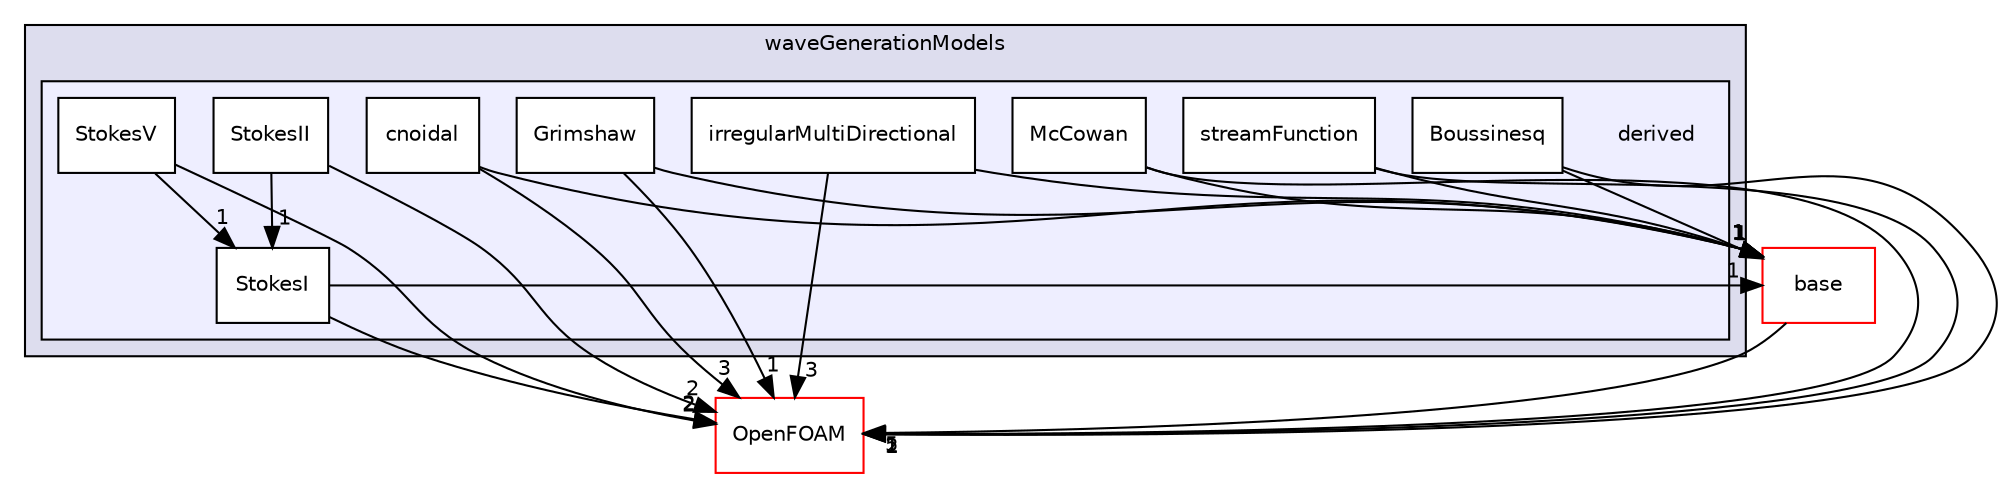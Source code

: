 digraph "src/waveModels/waveGenerationModels/derived" {
  bgcolor=transparent;
  compound=true
  node [ fontsize="10", fontname="Helvetica"];
  edge [ labelfontsize="10", labelfontname="Helvetica"];
  subgraph clusterdir_9be205fd04b1135e973d521a770c5a2c {
    graph [ bgcolor="#ddddee", pencolor="black", label="waveGenerationModels" fontname="Helvetica", fontsize="10", URL="dir_9be205fd04b1135e973d521a770c5a2c.html"]
  subgraph clusterdir_0d5b02f5e377897adf99f293bf94aa3d {
    graph [ bgcolor="#eeeeff", pencolor="black", label="" URL="dir_0d5b02f5e377897adf99f293bf94aa3d.html"];
    dir_0d5b02f5e377897adf99f293bf94aa3d [shape=plaintext label="derived"];
    dir_d7b786106aaa9b80c990e8c88569d200 [shape=box label="Boussinesq" color="black" fillcolor="white" style="filled" URL="dir_d7b786106aaa9b80c990e8c88569d200.html"];
    dir_e1886f115deb735d85407739a89dee60 [shape=box label="cnoidal" color="black" fillcolor="white" style="filled" URL="dir_e1886f115deb735d85407739a89dee60.html"];
    dir_eab89f4aa5cb33103c0866cb2eae58cb [shape=box label="Grimshaw" color="black" fillcolor="white" style="filled" URL="dir_eab89f4aa5cb33103c0866cb2eae58cb.html"];
    dir_075a3a00fa1ca9c7717590a3caf96644 [shape=box label="irregularMultiDirectional" color="black" fillcolor="white" style="filled" URL="dir_075a3a00fa1ca9c7717590a3caf96644.html"];
    dir_b4891a8f1c0b86c04d59f53c0030c2a1 [shape=box label="McCowan" color="black" fillcolor="white" style="filled" URL="dir_b4891a8f1c0b86c04d59f53c0030c2a1.html"];
    dir_6cb06675edd90ab3dcdb430887a80510 [shape=box label="StokesI" color="black" fillcolor="white" style="filled" URL="dir_6cb06675edd90ab3dcdb430887a80510.html"];
    dir_9215e3d9be509ce733685e93b34354bc [shape=box label="StokesII" color="black" fillcolor="white" style="filled" URL="dir_9215e3d9be509ce733685e93b34354bc.html"];
    dir_662f2a809afad4b3721005f89bd2a607 [shape=box label="StokesV" color="black" fillcolor="white" style="filled" URL="dir_662f2a809afad4b3721005f89bd2a607.html"];
    dir_55e831366b3b182c1d01d891cce70898 [shape=box label="streamFunction" color="black" fillcolor="white" style="filled" URL="dir_55e831366b3b182c1d01d891cce70898.html"];
  }
  }
  dir_8b3e8305750f57279d38dda6619c99cf [shape=box label="base" color="red" URL="dir_8b3e8305750f57279d38dda6619c99cf.html"];
  dir_c5473ff19b20e6ec4dfe5c310b3778a8 [shape=box label="OpenFOAM" color="red" URL="dir_c5473ff19b20e6ec4dfe5c310b3778a8.html"];
  dir_b4891a8f1c0b86c04d59f53c0030c2a1->dir_8b3e8305750f57279d38dda6619c99cf [headlabel="1", labeldistance=1.5 headhref="dir_004136_004126.html"];
  dir_b4891a8f1c0b86c04d59f53c0030c2a1->dir_c5473ff19b20e6ec4dfe5c310b3778a8 [headlabel="1", labeldistance=1.5 headhref="dir_004136_002151.html"];
  dir_55e831366b3b182c1d01d891cce70898->dir_8b3e8305750f57279d38dda6619c99cf [headlabel="1", labeldistance=1.5 headhref="dir_004140_004126.html"];
  dir_55e831366b3b182c1d01d891cce70898->dir_c5473ff19b20e6ec4dfe5c310b3778a8 [headlabel="2", labeldistance=1.5 headhref="dir_004140_002151.html"];
  dir_e1886f115deb735d85407739a89dee60->dir_8b3e8305750f57279d38dda6619c99cf [headlabel="1", labeldistance=1.5 headhref="dir_004133_004126.html"];
  dir_e1886f115deb735d85407739a89dee60->dir_c5473ff19b20e6ec4dfe5c310b3778a8 [headlabel="3", labeldistance=1.5 headhref="dir_004133_002151.html"];
  dir_8b3e8305750f57279d38dda6619c99cf->dir_c5473ff19b20e6ec4dfe5c310b3778a8 [headlabel="5", labeldistance=1.5 headhref="dir_004126_002151.html"];
  dir_9215e3d9be509ce733685e93b34354bc->dir_c5473ff19b20e6ec4dfe5c310b3778a8 [headlabel="2", labeldistance=1.5 headhref="dir_004138_002151.html"];
  dir_9215e3d9be509ce733685e93b34354bc->dir_6cb06675edd90ab3dcdb430887a80510 [headlabel="1", labeldistance=1.5 headhref="dir_004138_004137.html"];
  dir_6cb06675edd90ab3dcdb430887a80510->dir_8b3e8305750f57279d38dda6619c99cf [headlabel="1", labeldistance=1.5 headhref="dir_004137_004126.html"];
  dir_6cb06675edd90ab3dcdb430887a80510->dir_c5473ff19b20e6ec4dfe5c310b3778a8 [headlabel="2", labeldistance=1.5 headhref="dir_004137_002151.html"];
  dir_d7b786106aaa9b80c990e8c88569d200->dir_8b3e8305750f57279d38dda6619c99cf [headlabel="1", labeldistance=1.5 headhref="dir_004132_004126.html"];
  dir_d7b786106aaa9b80c990e8c88569d200->dir_c5473ff19b20e6ec4dfe5c310b3778a8 [headlabel="1", labeldistance=1.5 headhref="dir_004132_002151.html"];
  dir_075a3a00fa1ca9c7717590a3caf96644->dir_8b3e8305750f57279d38dda6619c99cf [headlabel="1", labeldistance=1.5 headhref="dir_004135_004126.html"];
  dir_075a3a00fa1ca9c7717590a3caf96644->dir_c5473ff19b20e6ec4dfe5c310b3778a8 [headlabel="3", labeldistance=1.5 headhref="dir_004135_002151.html"];
  dir_662f2a809afad4b3721005f89bd2a607->dir_c5473ff19b20e6ec4dfe5c310b3778a8 [headlabel="2", labeldistance=1.5 headhref="dir_004139_002151.html"];
  dir_662f2a809afad4b3721005f89bd2a607->dir_6cb06675edd90ab3dcdb430887a80510 [headlabel="1", labeldistance=1.5 headhref="dir_004139_004137.html"];
  dir_eab89f4aa5cb33103c0866cb2eae58cb->dir_8b3e8305750f57279d38dda6619c99cf [headlabel="1", labeldistance=1.5 headhref="dir_004134_004126.html"];
  dir_eab89f4aa5cb33103c0866cb2eae58cb->dir_c5473ff19b20e6ec4dfe5c310b3778a8 [headlabel="1", labeldistance=1.5 headhref="dir_004134_002151.html"];
}
